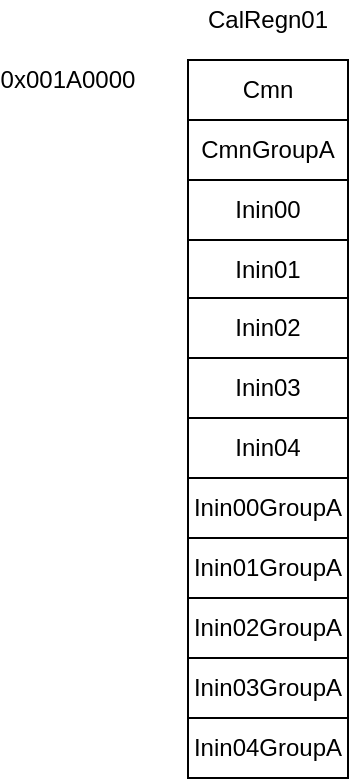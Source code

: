 <mxfile version="14.1.1" type="github">
  <diagram id="RuMLqHy3RxYvsem4Vksn" name="Page-1">
    <mxGraphModel dx="903" dy="477" grid="1" gridSize="10" guides="1" tooltips="1" connect="1" arrows="1" fold="1" page="1" pageScale="1" pageWidth="850" pageHeight="1100" math="0" shadow="0">
      <root>
        <mxCell id="0" />
        <mxCell id="1" parent="0" />
        <mxCell id="PHvKi-Emu8E6jwM2ZB0a-19" value="Cmn" style="rounded=0;whiteSpace=wrap;html=1;imageWidth=29;imageHeight=30;" vertex="1" parent="1">
          <mxGeometry x="220" y="60" width="80" height="30" as="geometry" />
        </mxCell>
        <mxCell id="PHvKi-Emu8E6jwM2ZB0a-20" value="CmnGroupA" style="rounded=0;whiteSpace=wrap;html=1;imageWidth=29;imageHeight=30;" vertex="1" parent="1">
          <mxGeometry x="220" y="90" width="80" height="30" as="geometry" />
        </mxCell>
        <mxCell id="PHvKi-Emu8E6jwM2ZB0a-26" value="Inin00" style="rounded=0;whiteSpace=wrap;html=1;imageWidth=29;imageHeight=30;" vertex="1" parent="1">
          <mxGeometry x="220" y="120" width="80" height="30" as="geometry" />
        </mxCell>
        <mxCell id="PHvKi-Emu8E6jwM2ZB0a-27" value="Inin01" style="rounded=0;whiteSpace=wrap;html=1;imageWidth=29;imageHeight=30;" vertex="1" parent="1">
          <mxGeometry x="220" y="150" width="80" height="30" as="geometry" />
        </mxCell>
        <mxCell id="PHvKi-Emu8E6jwM2ZB0a-28" value="Inin02" style="rounded=0;whiteSpace=wrap;html=1;imageWidth=29;imageHeight=30;" vertex="1" parent="1">
          <mxGeometry x="220" y="179" width="80" height="30" as="geometry" />
        </mxCell>
        <mxCell id="PHvKi-Emu8E6jwM2ZB0a-29" value="Inin03" style="rounded=0;whiteSpace=wrap;html=1;imageWidth=29;imageHeight=30;" vertex="1" parent="1">
          <mxGeometry x="220" y="209" width="80" height="30" as="geometry" />
        </mxCell>
        <mxCell id="PHvKi-Emu8E6jwM2ZB0a-30" value="Inin04" style="rounded=0;whiteSpace=wrap;html=1;imageWidth=29;imageHeight=30;" vertex="1" parent="1">
          <mxGeometry x="220" y="239" width="80" height="30" as="geometry" />
        </mxCell>
        <mxCell id="PHvKi-Emu8E6jwM2ZB0a-31" value="Inin00GroupA" style="rounded=0;whiteSpace=wrap;html=1;imageWidth=29;imageHeight=30;" vertex="1" parent="1">
          <mxGeometry x="220" y="269" width="80" height="30" as="geometry" />
        </mxCell>
        <mxCell id="PHvKi-Emu8E6jwM2ZB0a-33" value="Inin01GroupA" style="rounded=0;whiteSpace=wrap;html=1;imageWidth=29;imageHeight=30;" vertex="1" parent="1">
          <mxGeometry x="220" y="299" width="80" height="30" as="geometry" />
        </mxCell>
        <mxCell id="PHvKi-Emu8E6jwM2ZB0a-34" value="Inin02GroupA" style="rounded=0;whiteSpace=wrap;html=1;imageWidth=29;imageHeight=30;" vertex="1" parent="1">
          <mxGeometry x="220" y="329" width="80" height="30" as="geometry" />
        </mxCell>
        <mxCell id="PHvKi-Emu8E6jwM2ZB0a-35" value="Inin03GroupA" style="rounded=0;whiteSpace=wrap;html=1;imageWidth=29;imageHeight=30;" vertex="1" parent="1">
          <mxGeometry x="220" y="359" width="80" height="30" as="geometry" />
        </mxCell>
        <mxCell id="PHvKi-Emu8E6jwM2ZB0a-36" value="Inin04GroupA" style="rounded=0;whiteSpace=wrap;html=1;imageWidth=29;imageHeight=30;arcSize=15;" vertex="1" parent="1">
          <mxGeometry x="220" y="389" width="80" height="30" as="geometry" />
        </mxCell>
        <mxCell id="PHvKi-Emu8E6jwM2ZB0a-38" value="0x001A0000" style="text;html=1;strokeColor=none;fillColor=none;align=center;verticalAlign=middle;whiteSpace=wrap;rounded=0;" vertex="1" parent="1">
          <mxGeometry x="140" y="60" width="40" height="20" as="geometry" />
        </mxCell>
        <mxCell id="PHvKi-Emu8E6jwM2ZB0a-39" value="CalRegn01" style="text;html=1;strokeColor=none;fillColor=none;align=center;verticalAlign=middle;whiteSpace=wrap;rounded=0;" vertex="1" parent="1">
          <mxGeometry x="230" y="30" width="60" height="20" as="geometry" />
        </mxCell>
      </root>
    </mxGraphModel>
  </diagram>
</mxfile>
